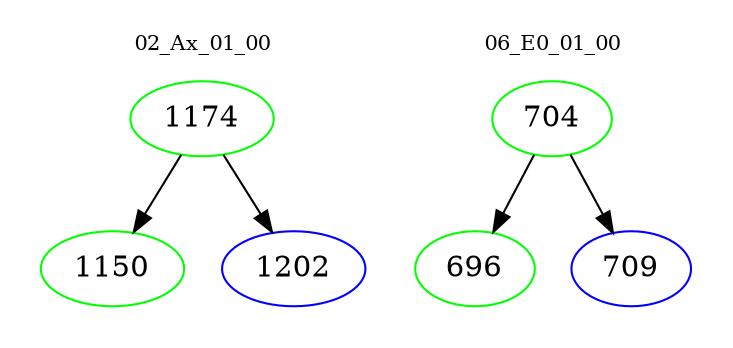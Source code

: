 digraph{
subgraph cluster_0 {
color = white
label = "02_Ax_01_00";
fontsize=10;
T0_1174 [label="1174", color="green"]
T0_1174 -> T0_1150 [color="black"]
T0_1150 [label="1150", color="green"]
T0_1174 -> T0_1202 [color="black"]
T0_1202 [label="1202", color="blue"]
}
subgraph cluster_1 {
color = white
label = "06_E0_01_00";
fontsize=10;
T1_704 [label="704", color="green"]
T1_704 -> T1_696 [color="black"]
T1_696 [label="696", color="green"]
T1_704 -> T1_709 [color="black"]
T1_709 [label="709", color="blue"]
}
}
